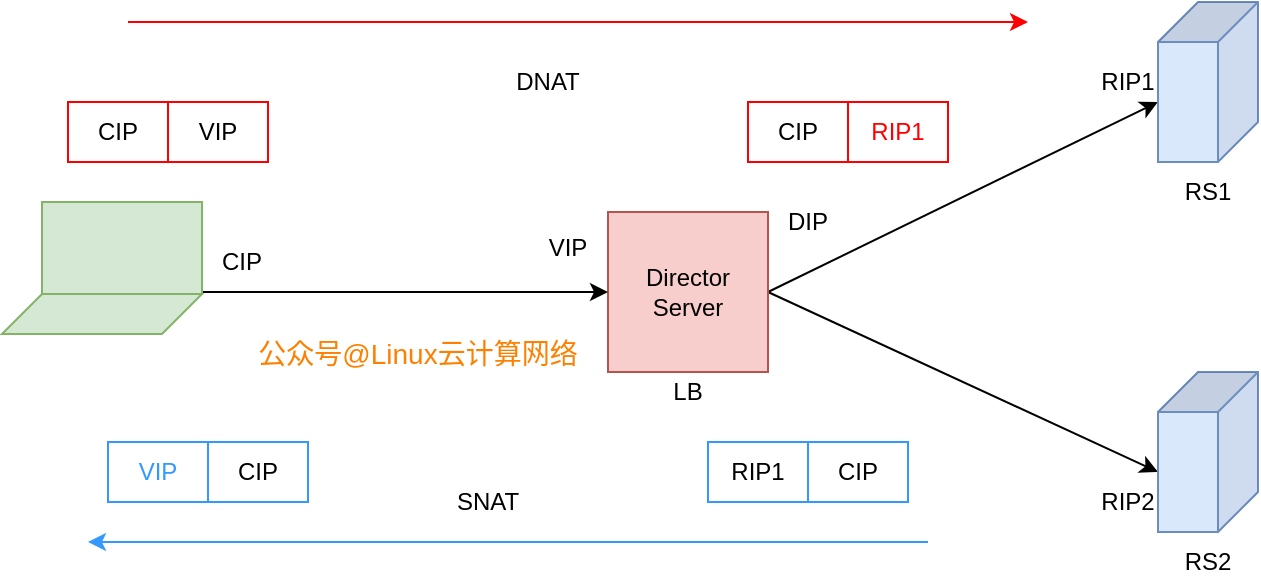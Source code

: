 <mxfile version="13.1.2" type="github">
  <diagram id="QbcCUaQrty1HUU60hHPS" name="Page-1">
    <mxGraphModel dx="1422" dy="713" grid="1" gridSize="10" guides="1" tooltips="1" connect="1" arrows="1" fold="1" page="1" pageScale="1" pageWidth="827" pageHeight="1169" math="0" shadow="0">
      <root>
        <mxCell id="0" />
        <mxCell id="1" parent="0" />
        <mxCell id="FCV_P8R7Pdo4lsNggtso-3" style="rounded=0;orthogonalLoop=1;jettySize=auto;html=1;exitX=1;exitY=0.5;exitDx=0;exitDy=0;entryX=0;entryY=0;entryDx=50;entryDy=50;entryPerimeter=0;" parent="1" source="FCV_P8R7Pdo4lsNggtso-6" target="FCV_P8R7Pdo4lsNggtso-7" edge="1">
          <mxGeometry relative="1" as="geometry" />
        </mxCell>
        <mxCell id="FCV_P8R7Pdo4lsNggtso-5" style="edgeStyle=none;rounded=0;orthogonalLoop=1;jettySize=auto;html=1;exitX=1;exitY=0.5;exitDx=0;exitDy=0;entryX=0;entryY=0;entryDx=50;entryDy=50;entryPerimeter=0;" parent="1" source="FCV_P8R7Pdo4lsNggtso-6" target="FCV_P8R7Pdo4lsNggtso-9" edge="1">
          <mxGeometry relative="1" as="geometry" />
        </mxCell>
        <mxCell id="FCV_P8R7Pdo4lsNggtso-6" value="Director&lt;br&gt;Server" style="whiteSpace=wrap;html=1;aspect=fixed;fillColor=#f8cecc;strokeColor=#b85450;" parent="1" vertex="1">
          <mxGeometry x="330" y="245" width="80" height="80" as="geometry" />
        </mxCell>
        <mxCell id="FCV_P8R7Pdo4lsNggtso-7" value="" style="shape=cube;whiteSpace=wrap;html=1;boundedLbl=1;backgroundOutline=1;darkOpacity=0.05;darkOpacity2=0.1;rotation=90;fillColor=#dae8fc;strokeColor=#6c8ebf;" parent="1" vertex="1">
          <mxGeometry x="590" y="155" width="80" height="50" as="geometry" />
        </mxCell>
        <mxCell id="FCV_P8R7Pdo4lsNggtso-9" value="" style="shape=cube;whiteSpace=wrap;html=1;boundedLbl=1;backgroundOutline=1;darkOpacity=0.05;darkOpacity2=0.1;rotation=90;fillColor=#dae8fc;strokeColor=#6c8ebf;" parent="1" vertex="1">
          <mxGeometry x="590" y="340" width="80" height="50" as="geometry" />
        </mxCell>
        <mxCell id="FCV_P8R7Pdo4lsNggtso-10" value="RS1" style="text;html=1;strokeColor=none;fillColor=none;align=center;verticalAlign=middle;whiteSpace=wrap;rounded=0;" parent="1" vertex="1">
          <mxGeometry x="610" y="225" width="40" height="20" as="geometry" />
        </mxCell>
        <mxCell id="FCV_P8R7Pdo4lsNggtso-12" value="RS2" style="text;html=1;strokeColor=none;fillColor=none;align=center;verticalAlign=middle;whiteSpace=wrap;rounded=0;" parent="1" vertex="1">
          <mxGeometry x="610" y="410" width="40" height="20" as="geometry" />
        </mxCell>
        <mxCell id="FCV_P8R7Pdo4lsNggtso-15" value="" style="edgeStyle=orthogonalEdgeStyle;rounded=0;orthogonalLoop=1;jettySize=auto;html=1;entryX=0;entryY=0.5;entryDx=0;entryDy=0;exitX=1;exitY=1;exitDx=0;exitDy=0;" parent="1" source="FCV_P8R7Pdo4lsNggtso-16" target="FCV_P8R7Pdo4lsNggtso-6" edge="1">
          <mxGeometry relative="1" as="geometry">
            <mxPoint x="130" y="275" as="targetPoint" />
            <Array as="points">
              <mxPoint x="50" y="285" />
            </Array>
          </mxGeometry>
        </mxCell>
        <mxCell id="FCV_P8R7Pdo4lsNggtso-16" value="" style="rounded=0;whiteSpace=wrap;html=1;fillColor=#d5e8d4;strokeColor=#82b366;" parent="1" vertex="1">
          <mxGeometry x="47" y="240" width="80" height="46" as="geometry" />
        </mxCell>
        <mxCell id="FCV_P8R7Pdo4lsNggtso-17" value="" style="shape=parallelogram;perimeter=parallelogramPerimeter;whiteSpace=wrap;html=1;fillColor=#d5e8d4;strokeColor=#82b366;" parent="1" vertex="1">
          <mxGeometry x="27" y="286" width="100" height="20" as="geometry" />
        </mxCell>
        <mxCell id="FCV_P8R7Pdo4lsNggtso-18" value="LB" style="text;html=1;strokeColor=none;fillColor=none;align=center;verticalAlign=middle;whiteSpace=wrap;rounded=0;dashed=1;" parent="1" vertex="1">
          <mxGeometry x="350" y="325" width="40" height="20" as="geometry" />
        </mxCell>
        <mxCell id="FCV_P8R7Pdo4lsNggtso-19" value="VIP" style="text;html=1;strokeColor=none;fillColor=none;align=center;verticalAlign=middle;whiteSpace=wrap;rounded=0;" parent="1" vertex="1">
          <mxGeometry x="290" y="253" width="40" height="20" as="geometry" />
        </mxCell>
        <mxCell id="FCV_P8R7Pdo4lsNggtso-20" value="DIP" style="text;html=1;strokeColor=none;fillColor=none;align=center;verticalAlign=middle;whiteSpace=wrap;rounded=0;" parent="1" vertex="1">
          <mxGeometry x="410" y="240" width="40" height="20" as="geometry" />
        </mxCell>
        <mxCell id="FCV_P8R7Pdo4lsNggtso-21" value="RIP1" style="text;html=1;strokeColor=none;fillColor=none;align=center;verticalAlign=middle;whiteSpace=wrap;rounded=0;" parent="1" vertex="1">
          <mxGeometry x="570" y="170" width="40" height="20" as="geometry" />
        </mxCell>
        <mxCell id="FCV_P8R7Pdo4lsNggtso-22" value="RIP2" style="text;html=1;strokeColor=none;fillColor=none;align=center;verticalAlign=middle;whiteSpace=wrap;rounded=0;" parent="1" vertex="1">
          <mxGeometry x="570" y="380" width="40" height="20" as="geometry" />
        </mxCell>
        <mxCell id="FCV_P8R7Pdo4lsNggtso-23" value="CIP" style="text;html=1;strokeColor=none;fillColor=none;align=center;verticalAlign=middle;whiteSpace=wrap;rounded=0;" parent="1" vertex="1">
          <mxGeometry x="127" y="260" width="40" height="20" as="geometry" />
        </mxCell>
        <mxCell id="FCV_P8R7Pdo4lsNggtso-24" value="CIP" style="rounded=0;whiteSpace=wrap;html=1;strokeColor=#FF0000;" parent="1" vertex="1">
          <mxGeometry x="60" y="190" width="50" height="30" as="geometry" />
        </mxCell>
        <mxCell id="FCV_P8R7Pdo4lsNggtso-25" value="VIP" style="rounded=0;whiteSpace=wrap;html=1;strokeColor=#FF0000;" parent="1" vertex="1">
          <mxGeometry x="110" y="190" width="50" height="30" as="geometry" />
        </mxCell>
        <mxCell id="FCV_P8R7Pdo4lsNggtso-26" value="CIP" style="rounded=0;whiteSpace=wrap;html=1;strokeColor=#FF0000;" parent="1" vertex="1">
          <mxGeometry x="400" y="190" width="50" height="30" as="geometry" />
        </mxCell>
        <mxCell id="FCV_P8R7Pdo4lsNggtso-27" value="&lt;font color=&quot;#ff0000&quot;&gt;RIP1&lt;/font&gt;" style="rounded=0;whiteSpace=wrap;html=1;strokeColor=#FF0000;" parent="1" vertex="1">
          <mxGeometry x="450" y="190" width="50" height="30" as="geometry" />
        </mxCell>
        <mxCell id="FCV_P8R7Pdo4lsNggtso-28" value="" style="endArrow=classic;html=1;strokeColor=#FF0000;" parent="1" edge="1">
          <mxGeometry width="50" height="50" relative="1" as="geometry">
            <mxPoint x="90" y="150" as="sourcePoint" />
            <mxPoint x="540" y="150" as="targetPoint" />
          </mxGeometry>
        </mxCell>
        <mxCell id="FCV_P8R7Pdo4lsNggtso-29" value="" style="endArrow=classic;html=1;strokeColor=#3399FF;" parent="1" edge="1">
          <mxGeometry width="50" height="50" relative="1" as="geometry">
            <mxPoint x="490" y="410" as="sourcePoint" />
            <mxPoint x="70" y="410" as="targetPoint" />
          </mxGeometry>
        </mxCell>
        <mxCell id="FCV_P8R7Pdo4lsNggtso-30" value="RIP1" style="rounded=0;whiteSpace=wrap;html=1;strokeColor=#3399FF;" parent="1" vertex="1">
          <mxGeometry x="380" y="360" width="50" height="30" as="geometry" />
        </mxCell>
        <mxCell id="FCV_P8R7Pdo4lsNggtso-31" value="CIP" style="rounded=0;whiteSpace=wrap;html=1;strokeColor=#3399FF;" parent="1" vertex="1">
          <mxGeometry x="430" y="360" width="50" height="30" as="geometry" />
        </mxCell>
        <mxCell id="FCV_P8R7Pdo4lsNggtso-32" value="&lt;font color=&quot;#3399ff&quot;&gt;VIP&lt;/font&gt;" style="rounded=0;whiteSpace=wrap;html=1;strokeColor=#3399FF;" parent="1" vertex="1">
          <mxGeometry x="80" y="360" width="50" height="30" as="geometry" />
        </mxCell>
        <mxCell id="FCV_P8R7Pdo4lsNggtso-33" value="CIP" style="rounded=0;whiteSpace=wrap;html=1;strokeColor=#3399FF;" parent="1" vertex="1">
          <mxGeometry x="130" y="360" width="50" height="30" as="geometry" />
        </mxCell>
        <mxCell id="FCV_P8R7Pdo4lsNggtso-34" value="DNAT" style="text;html=1;strokeColor=none;fillColor=none;align=center;verticalAlign=middle;whiteSpace=wrap;rounded=0;" parent="1" vertex="1">
          <mxGeometry x="280" y="170" width="40" height="20" as="geometry" />
        </mxCell>
        <mxCell id="FCV_P8R7Pdo4lsNggtso-35" value="SNAT" style="text;html=1;strokeColor=none;fillColor=none;align=center;verticalAlign=middle;whiteSpace=wrap;rounded=0;" parent="1" vertex="1">
          <mxGeometry x="250" y="380" width="40" height="20" as="geometry" />
        </mxCell>
        <mxCell id="kGud4umrtZKRHdNmv6e6-1" value="&lt;font color=&quot;#ff8000&quot; style=&quot;font-size: 14px&quot;&gt;公众号@Linux云计算网络&lt;/font&gt;" style="text;html=1;strokeColor=none;fillColor=none;align=center;verticalAlign=middle;whiteSpace=wrap;rounded=0;" vertex="1" parent="1">
          <mxGeometry x="150" y="306" width="170" height="20" as="geometry" />
        </mxCell>
      </root>
    </mxGraphModel>
  </diagram>
</mxfile>
